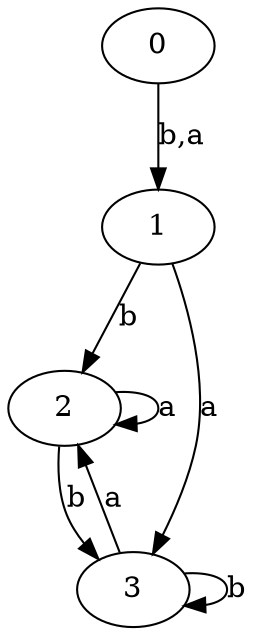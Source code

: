 digraph {
 ranksep=0.5;
 d2tdocpreamble = "\usetikzlibrary{automata}";
 d2tfigpreamble = "\tikzstyle{every state}= [ draw=blue!50,very thick,fill=blue!20]  \tikzstyle{auto}= [fill=white]";
 node [style="state"];
 edge [lblstyle="auto",topath="bend right", len=4  ]
  "0" [label="0",];
  "1" [label="1",style = "state, initial, accepting"];
  "2" [label="2",];
  "3" [label="3",];
  "0" -> "1" [label="b,a"];
  "1" -> "2" [label="b"];
  "1" -> "3" [label="a"];
  "2" -> "2" [label="a",topath="loop above"];
  "2" -> "3" [label="b"];
  "3" -> "2" [label="a"];
  "3" -> "3" [label="b",topath="loop above"];
}